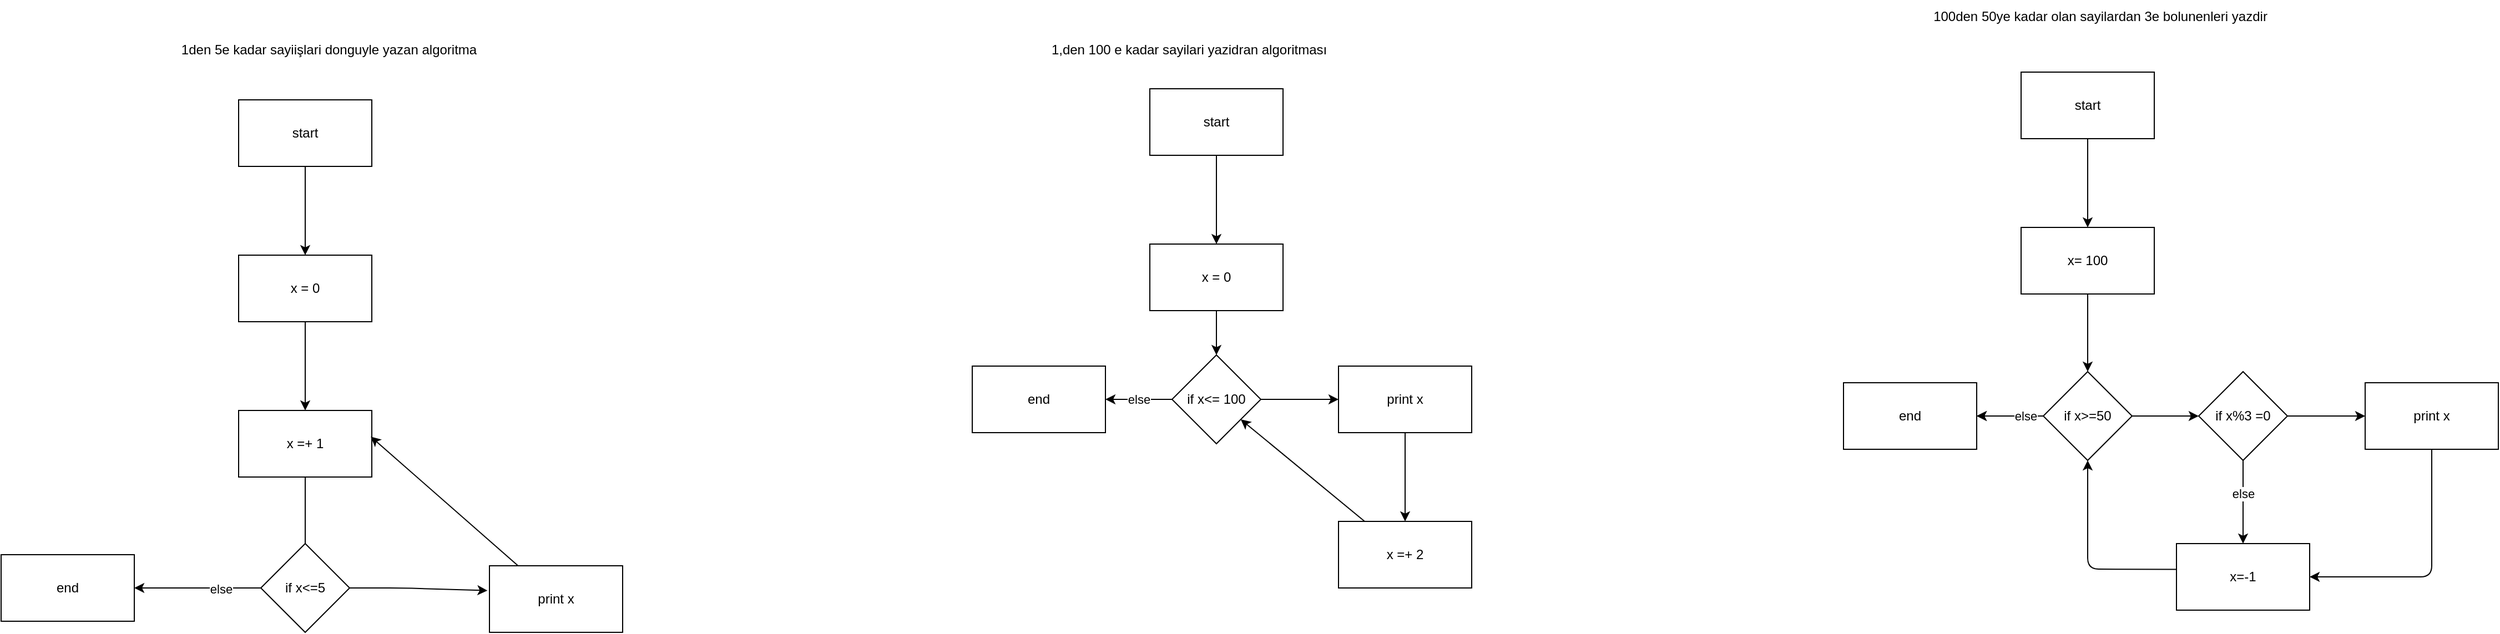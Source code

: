 <mxfile>
    <diagram id="HScK6i2jXppRtnprlGNC" name="Page-1">
        <mxGraphModel dx="1185" dy="879" grid="1" gridSize="10" guides="1" tooltips="1" connect="1" arrows="1" fold="1" page="1" pageScale="1" pageWidth="827" pageHeight="1169" math="0" shadow="0">
            <root>
                <mxCell id="0"/>
                <mxCell id="1" parent="0"/>
                <mxCell id="4" value="" style="edgeStyle=none;html=1;" edge="1" parent="1" source="2" target="3">
                    <mxGeometry relative="1" as="geometry"/>
                </mxCell>
                <mxCell id="2" value="start" style="rounded=0;whiteSpace=wrap;html=1;" vertex="1" parent="1">
                    <mxGeometry x="354" y="260" width="120" height="60" as="geometry"/>
                </mxCell>
                <mxCell id="6" value="" style="edgeStyle=none;html=1;" edge="1" parent="1" source="3" target="5">
                    <mxGeometry relative="1" as="geometry"/>
                </mxCell>
                <mxCell id="3" value="x = 0" style="rounded=0;whiteSpace=wrap;html=1;" vertex="1" parent="1">
                    <mxGeometry x="354" y="400" width="120" height="60" as="geometry"/>
                </mxCell>
                <mxCell id="8" value="" style="edgeStyle=none;html=1;" edge="1" parent="1" source="5">
                    <mxGeometry relative="1" as="geometry">
                        <mxPoint x="414" y="680" as="targetPoint"/>
                    </mxGeometry>
                </mxCell>
                <mxCell id="5" value="x =+ 1" style="rounded=0;whiteSpace=wrap;html=1;" vertex="1" parent="1">
                    <mxGeometry x="354" y="540" width="120" height="60" as="geometry"/>
                </mxCell>
                <mxCell id="10" value="" style="edgeStyle=none;html=1;exitX=1;exitY=0.5;exitDx=0;exitDy=0;entryX=-0.015;entryY=0.372;entryDx=0;entryDy=0;entryPerimeter=0;" edge="1" parent="1" source="18" target="9">
                    <mxGeometry relative="1" as="geometry">
                        <mxPoint x="414" y="740" as="sourcePoint"/>
                        <Array as="points">
                            <mxPoint x="500" y="700"/>
                        </Array>
                    </mxGeometry>
                </mxCell>
                <mxCell id="20" style="edgeStyle=none;html=1;entryX=0.992;entryY=0.393;entryDx=0;entryDy=0;entryPerimeter=0;" edge="1" parent="1" source="9" target="5">
                    <mxGeometry relative="1" as="geometry">
                        <mxPoint x="480" y="630" as="targetPoint"/>
                    </mxGeometry>
                </mxCell>
                <mxCell id="9" value="print x" style="rounded=0;whiteSpace=wrap;html=1;" vertex="1" parent="1">
                    <mxGeometry x="580" y="680" width="120" height="60" as="geometry"/>
                </mxCell>
                <mxCell id="17" value="" style="edgeStyle=none;html=1;" edge="1" parent="1" target="16">
                    <mxGeometry relative="1" as="geometry">
                        <mxPoint x="181" y="730" as="sourcePoint"/>
                    </mxGeometry>
                </mxCell>
                <mxCell id="16" value="end" style="rounded=0;whiteSpace=wrap;html=1;" vertex="1" parent="1">
                    <mxGeometry x="140" y="670" width="120" height="60" as="geometry"/>
                </mxCell>
                <mxCell id="21" value="" style="edgeStyle=none;html=1;" edge="1" parent="1" source="18" target="16">
                    <mxGeometry relative="1" as="geometry"/>
                </mxCell>
                <mxCell id="22" value="else" style="edgeLabel;html=1;align=center;verticalAlign=middle;resizable=0;points=[];" vertex="1" connectable="0" parent="21">
                    <mxGeometry x="-0.364" y="1" relative="1" as="geometry">
                        <mxPoint as="offset"/>
                    </mxGeometry>
                </mxCell>
                <mxCell id="18" value="if x&amp;lt;=5" style="rhombus;whiteSpace=wrap;html=1;" vertex="1" parent="1">
                    <mxGeometry x="374" y="660" width="80" height="80" as="geometry"/>
                </mxCell>
                <mxCell id="23" value="1den 5e kadar sayiişlari donguyle yazan algoritma" style="text;html=1;align=center;verticalAlign=middle;resizable=0;points=[];autosize=1;strokeColor=none;fillColor=none;" vertex="1" parent="1">
                    <mxGeometry x="290" y="200" width="290" height="30" as="geometry"/>
                </mxCell>
                <mxCell id="24" value="1,den 100 e kadar sayilari yazidran algoritması" style="text;html=1;align=center;verticalAlign=middle;resizable=0;points=[];autosize=1;strokeColor=none;fillColor=none;" vertex="1" parent="1">
                    <mxGeometry x="1075" y="200" width="270" height="30" as="geometry"/>
                </mxCell>
                <mxCell id="27" value="" style="edgeStyle=none;html=1;" edge="1" parent="1" source="25" target="26">
                    <mxGeometry relative="1" as="geometry"/>
                </mxCell>
                <mxCell id="25" value="start" style="whiteSpace=wrap;html=1;" vertex="1" parent="1">
                    <mxGeometry x="1175" y="250" width="120" height="60" as="geometry"/>
                </mxCell>
                <mxCell id="29" value="" style="edgeStyle=none;html=1;" edge="1" parent="1" source="26" target="30">
                    <mxGeometry relative="1" as="geometry">
                        <mxPoint x="1235" y="530" as="targetPoint"/>
                    </mxGeometry>
                </mxCell>
                <mxCell id="26" value="x = 0" style="whiteSpace=wrap;html=1;" vertex="1" parent="1">
                    <mxGeometry x="1175" y="390" width="120" height="60" as="geometry"/>
                </mxCell>
                <mxCell id="32" value="else" style="edgeStyle=none;html=1;" edge="1" parent="1" source="30" target="31">
                    <mxGeometry relative="1" as="geometry"/>
                </mxCell>
                <mxCell id="35" value="" style="edgeStyle=none;html=1;" edge="1" parent="1" source="30" target="34">
                    <mxGeometry relative="1" as="geometry"/>
                </mxCell>
                <mxCell id="30" value="if x&amp;lt;= 100" style="rhombus;whiteSpace=wrap;html=1;" vertex="1" parent="1">
                    <mxGeometry x="1195" y="490" width="80" height="80" as="geometry"/>
                </mxCell>
                <mxCell id="31" value="end" style="whiteSpace=wrap;html=1;" vertex="1" parent="1">
                    <mxGeometry x="1015" y="500" width="120" height="60" as="geometry"/>
                </mxCell>
                <mxCell id="37" value="" style="edgeStyle=none;html=1;" edge="1" parent="1" source="34" target="36">
                    <mxGeometry relative="1" as="geometry"/>
                </mxCell>
                <mxCell id="34" value="print x" style="whiteSpace=wrap;html=1;" vertex="1" parent="1">
                    <mxGeometry x="1345" y="500" width="120" height="60" as="geometry"/>
                </mxCell>
                <mxCell id="38" style="edgeStyle=none;html=1;" edge="1" parent="1" source="36" target="30">
                    <mxGeometry relative="1" as="geometry"/>
                </mxCell>
                <mxCell id="36" value="x =+ 2" style="whiteSpace=wrap;html=1;" vertex="1" parent="1">
                    <mxGeometry x="1345" y="640" width="120" height="60" as="geometry"/>
                </mxCell>
                <mxCell id="46" value="100den 50ye kadar olan sayilardan 3e bolunenleri yazdir" style="text;html=1;align=center;verticalAlign=middle;resizable=0;points=[];autosize=1;strokeColor=none;fillColor=none;" vertex="1" parent="1">
                    <mxGeometry x="1871" y="170" width="320" height="30" as="geometry"/>
                </mxCell>
                <mxCell id="49" value="" style="edgeStyle=none;html=1;" edge="1" parent="1" source="47" target="48">
                    <mxGeometry relative="1" as="geometry"/>
                </mxCell>
                <mxCell id="47" value="start" style="rounded=0;whiteSpace=wrap;html=1;" vertex="1" parent="1">
                    <mxGeometry x="1960" y="235" width="120" height="60" as="geometry"/>
                </mxCell>
                <mxCell id="53" value="" style="edgeStyle=none;html=1;" edge="1" parent="1" source="48" target="52">
                    <mxGeometry relative="1" as="geometry"/>
                </mxCell>
                <mxCell id="48" value="x= 100" style="rounded=0;whiteSpace=wrap;html=1;" vertex="1" parent="1">
                    <mxGeometry x="1960" y="375" width="120" height="60" as="geometry"/>
                </mxCell>
                <mxCell id="68" style="edgeStyle=none;html=1;" edge="1" parent="1" source="52" target="73">
                    <mxGeometry relative="1" as="geometry">
                        <mxPoint x="2130" y="545" as="targetPoint"/>
                    </mxGeometry>
                </mxCell>
                <mxCell id="70" value="" style="edgeStyle=none;html=1;" edge="1" parent="1" source="52" target="69">
                    <mxGeometry relative="1" as="geometry"/>
                </mxCell>
                <mxCell id="71" value="" style="edgeStyle=none;html=1;" edge="1" parent="1" source="52" target="69">
                    <mxGeometry relative="1" as="geometry"/>
                </mxCell>
                <mxCell id="72" value="else" style="edgeLabel;html=1;align=center;verticalAlign=middle;resizable=0;points=[];" vertex="1" connectable="0" parent="71">
                    <mxGeometry x="-0.443" relative="1" as="geometry">
                        <mxPoint as="offset"/>
                    </mxGeometry>
                </mxCell>
                <mxCell id="52" value="if x&amp;gt;=50" style="rhombus;whiteSpace=wrap;html=1;rounded=0;" vertex="1" parent="1">
                    <mxGeometry x="1980" y="505" width="80" height="80" as="geometry"/>
                </mxCell>
                <mxCell id="69" value="end" style="whiteSpace=wrap;html=1;rounded=0;" vertex="1" parent="1">
                    <mxGeometry x="1800" y="515" width="120" height="60" as="geometry"/>
                </mxCell>
                <mxCell id="75" value="" style="edgeStyle=none;html=1;" edge="1" parent="1" source="73" target="74">
                    <mxGeometry relative="1" as="geometry"/>
                </mxCell>
                <mxCell id="82" style="edgeStyle=none;html=1;entryX=0.5;entryY=0;entryDx=0;entryDy=0;" edge="1" parent="1" source="73" target="77">
                    <mxGeometry relative="1" as="geometry"/>
                </mxCell>
                <mxCell id="83" value="else" style="edgeLabel;html=1;align=center;verticalAlign=middle;resizable=0;points=[];" vertex="1" connectable="0" parent="82">
                    <mxGeometry x="-0.195" relative="1" as="geometry">
                        <mxPoint as="offset"/>
                    </mxGeometry>
                </mxCell>
                <mxCell id="73" value="if x%3 =0" style="rhombus;whiteSpace=wrap;html=1;" vertex="1" parent="1">
                    <mxGeometry x="2120" y="505" width="80" height="80" as="geometry"/>
                </mxCell>
                <mxCell id="84" style="edgeStyle=none;html=1;entryX=1;entryY=0.5;entryDx=0;entryDy=0;" edge="1" parent="1" source="74" target="77">
                    <mxGeometry relative="1" as="geometry">
                        <Array as="points">
                            <mxPoint x="2330" y="690"/>
                        </Array>
                    </mxGeometry>
                </mxCell>
                <mxCell id="74" value="print x" style="whiteSpace=wrap;html=1;" vertex="1" parent="1">
                    <mxGeometry x="2270" y="515" width="120" height="60" as="geometry"/>
                </mxCell>
                <mxCell id="81" style="edgeStyle=none;html=1;exitX=0;exitY=0.387;exitDx=0;exitDy=0;entryX=0.5;entryY=1;entryDx=0;entryDy=0;exitPerimeter=0;" edge="1" parent="1" source="77" target="52">
                    <mxGeometry relative="1" as="geometry">
                        <Array as="points">
                            <mxPoint x="2020" y="683"/>
                        </Array>
                    </mxGeometry>
                </mxCell>
                <mxCell id="77" value="x=-1" style="whiteSpace=wrap;html=1;" vertex="1" parent="1">
                    <mxGeometry x="2100" y="660" width="120" height="60" as="geometry"/>
                </mxCell>
            </root>
        </mxGraphModel>
    </diagram>
</mxfile>
